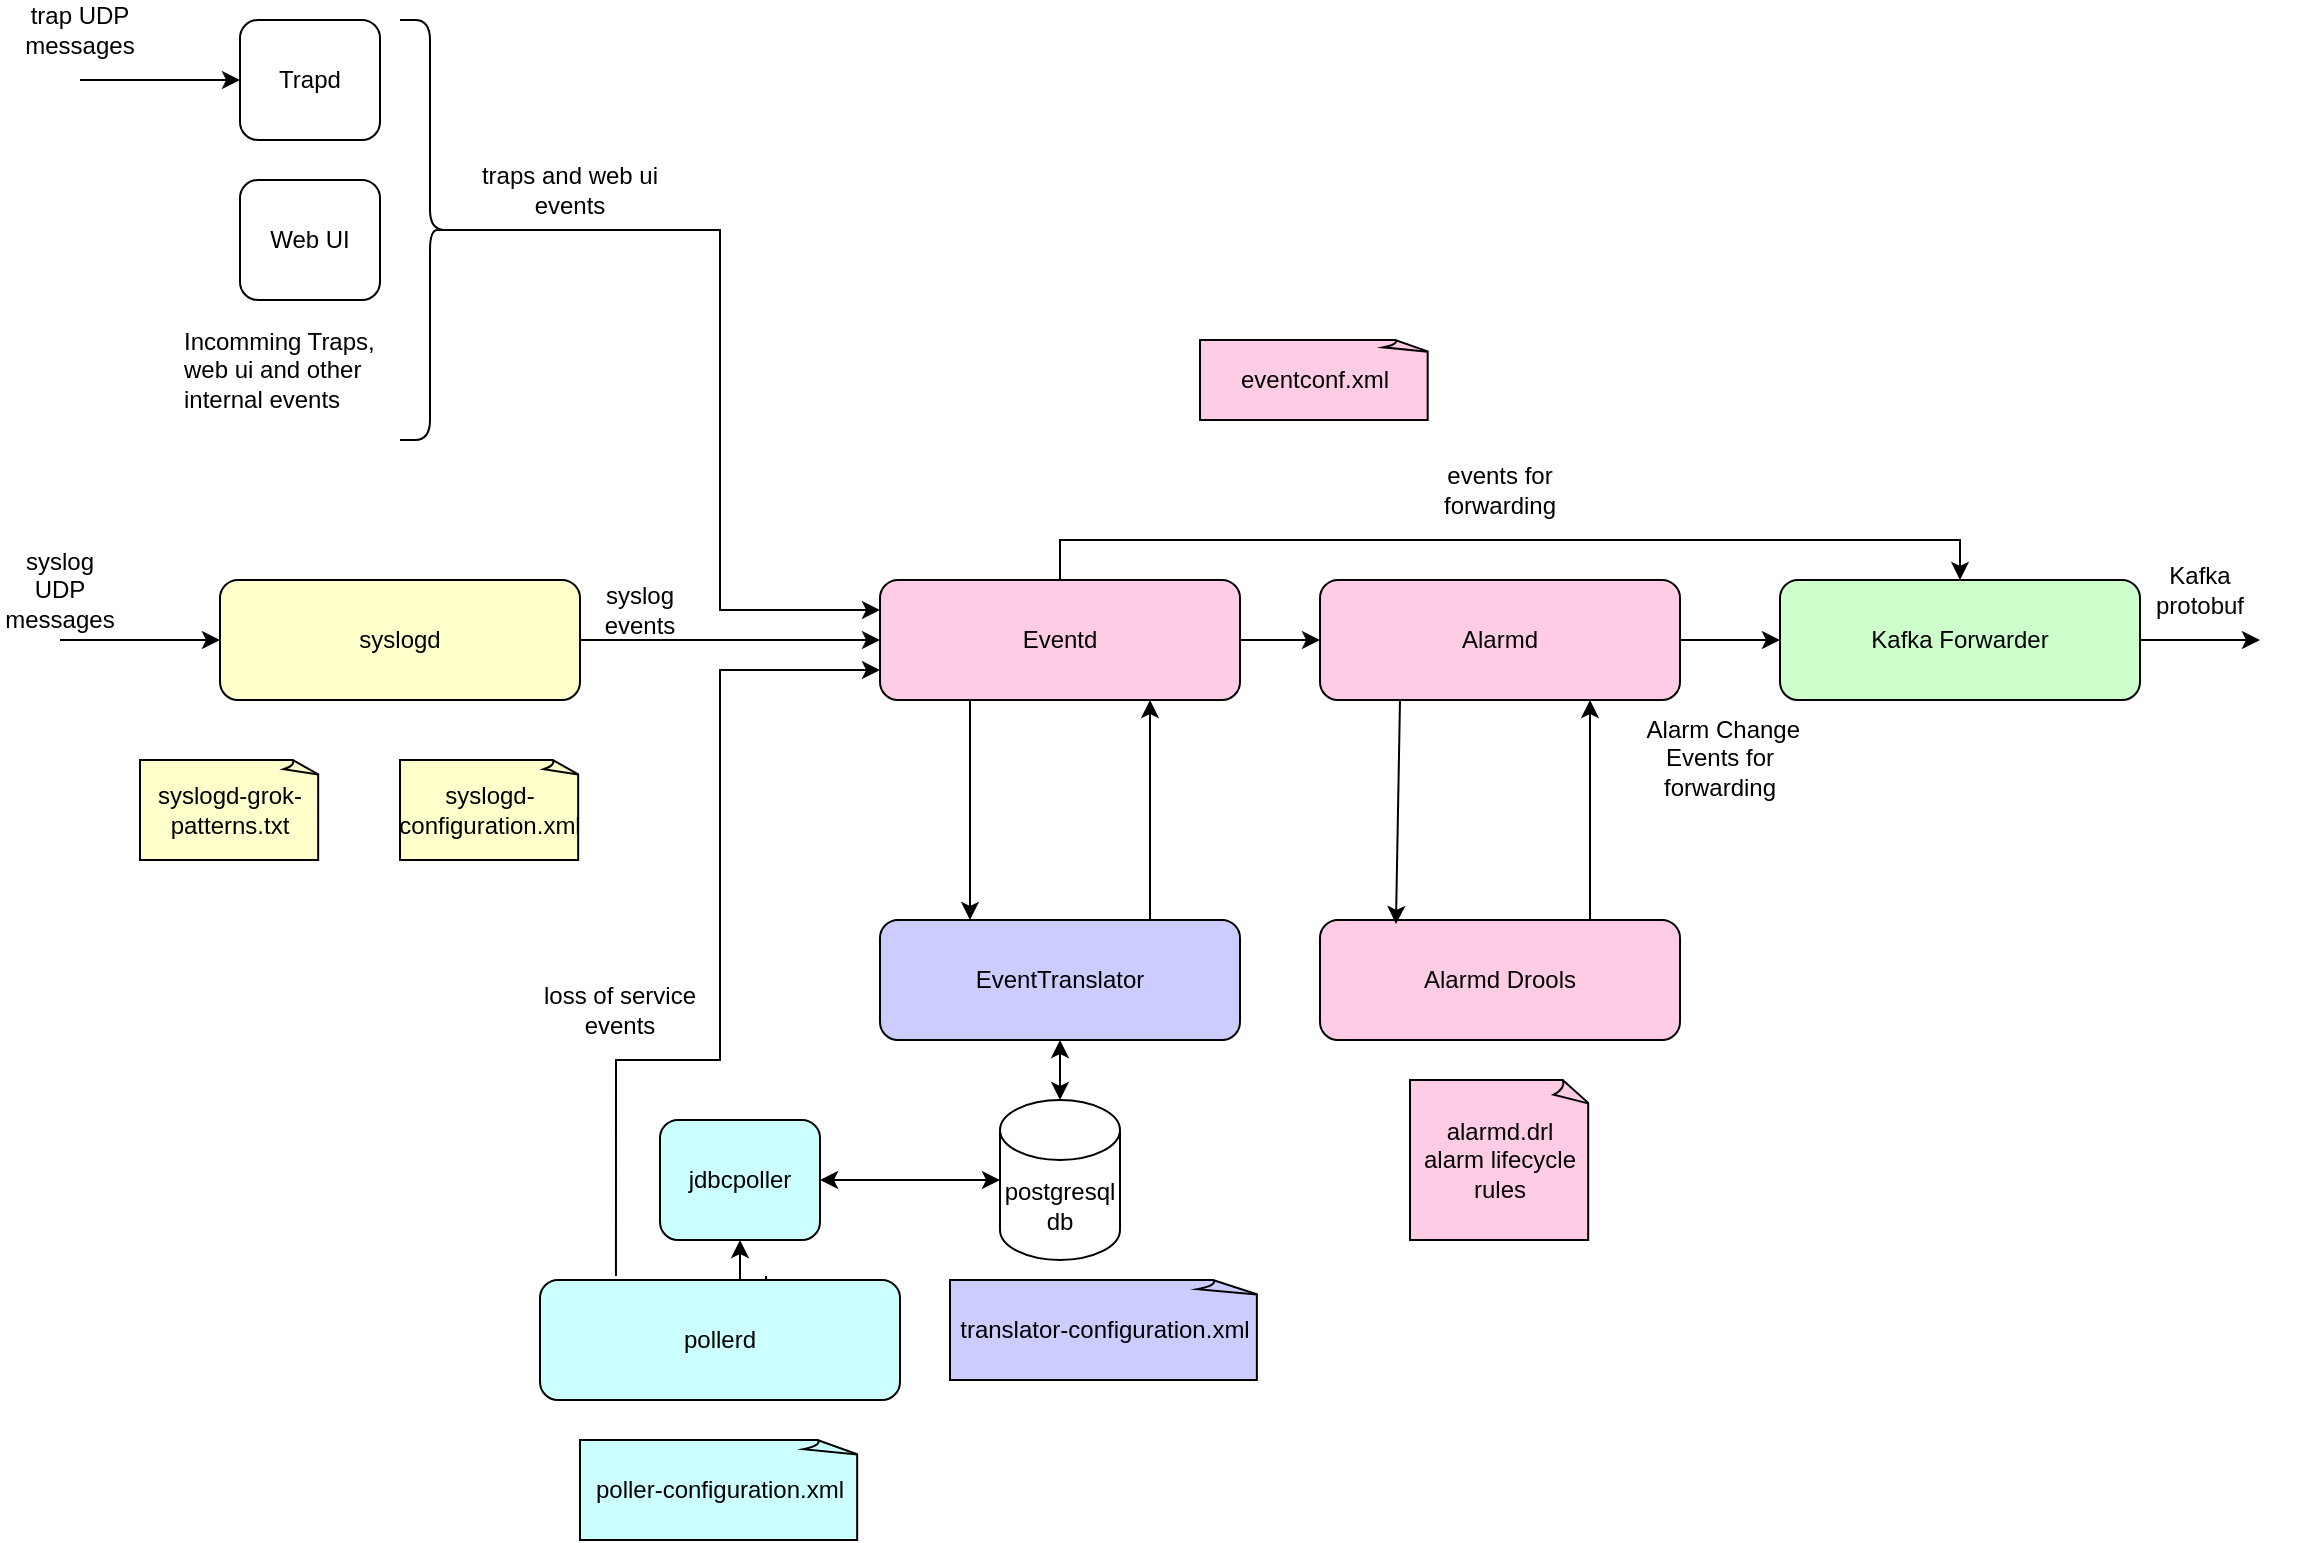 <mxfile version="24.6.4" type="device">
  <diagram name="Page-1" id="lpnLTRdYzm4OXFZ6302t">
    <mxGraphModel dx="1387" dy="820" grid="1" gridSize="10" guides="1" tooltips="1" connect="1" arrows="1" fold="1" page="1" pageScale="1" pageWidth="1169" pageHeight="827" math="0" shadow="0">
      <root>
        <mxCell id="0" />
        <mxCell id="1" parent="0" />
        <mxCell id="N8iVeF521Qek_lVPPYfR-1" style="edgeStyle=orthogonalEdgeStyle;rounded=0;orthogonalLoop=1;jettySize=auto;html=1;entryX=0;entryY=0.5;entryDx=0;entryDy=0;" edge="1" parent="1" source="N8iVeF521Qek_lVPPYfR-2" target="N8iVeF521Qek_lVPPYfR-4">
          <mxGeometry relative="1" as="geometry" />
        </mxCell>
        <mxCell id="N8iVeF521Qek_lVPPYfR-2" value="Alarmd" style="rounded=1;whiteSpace=wrap;html=1;fillColor=#FFCCE6;" vertex="1" parent="1">
          <mxGeometry x="680" y="310" width="180" height="60" as="geometry" />
        </mxCell>
        <mxCell id="N8iVeF521Qek_lVPPYfR-3" value="Alarmd Drools" style="rounded=1;whiteSpace=wrap;html=1;fillColor=#FFCCE6;" vertex="1" parent="1">
          <mxGeometry x="680" y="480" width="180" height="60" as="geometry" />
        </mxCell>
        <mxCell id="N8iVeF521Qek_lVPPYfR-49" style="edgeStyle=orthogonalEdgeStyle;rounded=0;orthogonalLoop=1;jettySize=auto;html=1;" edge="1" parent="1" source="N8iVeF521Qek_lVPPYfR-4">
          <mxGeometry relative="1" as="geometry">
            <mxPoint x="1150" y="340" as="targetPoint" />
          </mxGeometry>
        </mxCell>
        <mxCell id="N8iVeF521Qek_lVPPYfR-4" value="Kafka Forwarder" style="rounded=1;whiteSpace=wrap;html=1;fillColor=#CCFFCC;" vertex="1" parent="1">
          <mxGeometry x="910" y="310" width="180" height="60" as="geometry" />
        </mxCell>
        <mxCell id="N8iVeF521Qek_lVPPYfR-9" style="edgeStyle=orthogonalEdgeStyle;rounded=0;orthogonalLoop=1;jettySize=auto;html=1;" edge="1" parent="1" source="N8iVeF521Qek_lVPPYfR-10" target="N8iVeF521Qek_lVPPYfR-2">
          <mxGeometry relative="1" as="geometry" />
        </mxCell>
        <mxCell id="N8iVeF521Qek_lVPPYfR-48" style="edgeStyle=orthogonalEdgeStyle;rounded=0;orthogonalLoop=1;jettySize=auto;html=1;exitX=0.5;exitY=0;exitDx=0;exitDy=0;" edge="1" parent="1" source="N8iVeF521Qek_lVPPYfR-10">
          <mxGeometry relative="1" as="geometry">
            <mxPoint x="1000" y="310" as="targetPoint" />
            <Array as="points">
              <mxPoint x="550" y="290" />
              <mxPoint x="1000" y="290" />
            </Array>
          </mxGeometry>
        </mxCell>
        <mxCell id="N8iVeF521Qek_lVPPYfR-10" value="Eventd" style="rounded=1;whiteSpace=wrap;html=1;fillColor=#FFCCE6;" vertex="1" parent="1">
          <mxGeometry x="460" y="310" width="180" height="60" as="geometry" />
        </mxCell>
        <mxCell id="N8iVeF521Qek_lVPPYfR-14" value="eventconf.xml" style="whiteSpace=wrap;html=1;shape=mxgraph.basic.document;fillColor=#FFCCE6;" vertex="1" parent="1">
          <mxGeometry x="620" y="190" width="115" height="40" as="geometry" />
        </mxCell>
        <mxCell id="N8iVeF521Qek_lVPPYfR-15" value="alarmd.drl&lt;div&gt;alarm lifecycle rules&lt;/div&gt;" style="whiteSpace=wrap;html=1;shape=mxgraph.basic.document;fillColor=#FFCCE6;" vertex="1" parent="1">
          <mxGeometry x="725" y="560" width="90" height="80" as="geometry" />
        </mxCell>
        <mxCell id="N8iVeF521Qek_lVPPYfR-27" value="Trapd" style="rounded=1;whiteSpace=wrap;html=1;" vertex="1" parent="1">
          <mxGeometry x="140" y="30" width="70" height="60" as="geometry" />
        </mxCell>
        <mxCell id="N8iVeF521Qek_lVPPYfR-28" style="edgeStyle=orthogonalEdgeStyle;rounded=0;orthogonalLoop=1;jettySize=auto;html=1;exitX=0.5;exitY=1;exitDx=0;exitDy=0;" edge="1" parent="1" source="N8iVeF521Qek_lVPPYfR-27" target="N8iVeF521Qek_lVPPYfR-27">
          <mxGeometry relative="1" as="geometry" />
        </mxCell>
        <mxCell id="N8iVeF521Qek_lVPPYfR-30" style="edgeStyle=orthogonalEdgeStyle;rounded=0;orthogonalLoop=1;jettySize=auto;html=1;exitX=0.5;exitY=1;exitDx=0;exitDy=0;" edge="1" parent="1">
          <mxGeometry relative="1" as="geometry">
            <mxPoint x="175" y="160" as="sourcePoint" />
            <mxPoint x="175" y="160" as="targetPoint" />
          </mxGeometry>
        </mxCell>
        <mxCell id="N8iVeF521Qek_lVPPYfR-32" style="edgeStyle=orthogonalEdgeStyle;rounded=0;orthogonalLoop=1;jettySize=auto;html=1;entryX=0;entryY=0.25;entryDx=0;entryDy=0;exitX=0.1;exitY=0.5;exitDx=0;exitDy=0;exitPerimeter=0;" edge="1" parent="1" source="N8iVeF521Qek_lVPPYfR-33" target="N8iVeF521Qek_lVPPYfR-10">
          <mxGeometry relative="1" as="geometry">
            <Array as="points">
              <mxPoint x="380" y="135" />
              <mxPoint x="380" y="325" />
            </Array>
          </mxGeometry>
        </mxCell>
        <mxCell id="N8iVeF521Qek_lVPPYfR-33" value="" style="shape=curlyBracket;whiteSpace=wrap;html=1;rounded=1;flipH=1;labelPosition=right;verticalLabelPosition=middle;align=left;verticalAlign=middle;size=0.5;" vertex="1" parent="1">
          <mxGeometry x="220" y="30" width="30" height="210" as="geometry" />
        </mxCell>
        <mxCell id="N8iVeF521Qek_lVPPYfR-34" value="Incomming Traps, web ui and other internal events" style="text;html=1;align=left;verticalAlign=middle;whiteSpace=wrap;rounded=0;" vertex="1" parent="1">
          <mxGeometry x="110" y="190" width="110" height="30" as="geometry" />
        </mxCell>
        <mxCell id="N8iVeF521Qek_lVPPYfR-36" value="Web UI" style="rounded=1;whiteSpace=wrap;html=1;" vertex="1" parent="1">
          <mxGeometry x="140" y="110" width="70" height="60" as="geometry" />
        </mxCell>
        <mxCell id="N8iVeF521Qek_lVPPYfR-64" style="edgeStyle=orthogonalEdgeStyle;rounded=0;orthogonalLoop=1;jettySize=auto;html=1;entryX=0;entryY=0.75;entryDx=0;entryDy=0;exitX=0.211;exitY=-0.033;exitDx=0;exitDy=0;exitPerimeter=0;" edge="1" parent="1" source="N8iVeF521Qek_lVPPYfR-38" target="N8iVeF521Qek_lVPPYfR-10">
          <mxGeometry relative="1" as="geometry">
            <Array as="points">
              <mxPoint x="328" y="550" />
              <mxPoint x="380" y="550" />
              <mxPoint x="380" y="355" />
            </Array>
          </mxGeometry>
        </mxCell>
        <mxCell id="N8iVeF521Qek_lVPPYfR-65" style="edgeStyle=orthogonalEdgeStyle;rounded=0;orthogonalLoop=1;jettySize=auto;html=1;entryX=0.5;entryY=1;entryDx=0;entryDy=0;exitX=0.628;exitY=-0.033;exitDx=0;exitDy=0;exitPerimeter=0;" edge="1" parent="1" source="N8iVeF521Qek_lVPPYfR-38" target="N8iVeF521Qek_lVPPYfR-39">
          <mxGeometry relative="1" as="geometry">
            <mxPoint x="390" y="680" as="sourcePoint" />
            <Array as="points">
              <mxPoint x="390" y="688" />
            </Array>
          </mxGeometry>
        </mxCell>
        <mxCell id="N8iVeF521Qek_lVPPYfR-38" value="pollerd" style="rounded=1;whiteSpace=wrap;html=1;fillColor=#CCFFFF;" vertex="1" parent="1">
          <mxGeometry x="290" y="660" width="180" height="60" as="geometry" />
        </mxCell>
        <mxCell id="N8iVeF521Qek_lVPPYfR-39" value="jdbcpoller" style="rounded=1;whiteSpace=wrap;html=1;fillColor=#CCFFFF;" vertex="1" parent="1">
          <mxGeometry x="350" y="580" width="80" height="60" as="geometry" />
        </mxCell>
        <mxCell id="N8iVeF521Qek_lVPPYfR-44" style="edgeStyle=orthogonalEdgeStyle;rounded=0;orthogonalLoop=1;jettySize=auto;html=1;entryX=0;entryY=0.5;entryDx=0;entryDy=0;" edge="1" parent="1" source="N8iVeF521Qek_lVPPYfR-40" target="N8iVeF521Qek_lVPPYfR-10">
          <mxGeometry relative="1" as="geometry" />
        </mxCell>
        <mxCell id="N8iVeF521Qek_lVPPYfR-40" value="syslogd" style="rounded=1;whiteSpace=wrap;html=1;fillColor=#FFFFCC;" vertex="1" parent="1">
          <mxGeometry x="130" y="310" width="180" height="60" as="geometry" />
        </mxCell>
        <mxCell id="N8iVeF521Qek_lVPPYfR-41" value="" style="endArrow=classic;html=1;rounded=0;entryX=0;entryY=0.5;entryDx=0;entryDy=0;" edge="1" parent="1" target="N8iVeF521Qek_lVPPYfR-40">
          <mxGeometry width="50" height="50" relative="1" as="geometry">
            <mxPoint x="50" y="340" as="sourcePoint" />
            <mxPoint x="590" y="290" as="targetPoint" />
          </mxGeometry>
        </mxCell>
        <mxCell id="N8iVeF521Qek_lVPPYfR-42" value="syslog UDP&lt;div&gt;messages&lt;/div&gt;" style="text;html=1;align=center;verticalAlign=middle;whiteSpace=wrap;rounded=0;" vertex="1" parent="1">
          <mxGeometry x="20" y="300" width="60" height="30" as="geometry" />
        </mxCell>
        <mxCell id="N8iVeF521Qek_lVPPYfR-46" value="EventTranslator" style="rounded=1;whiteSpace=wrap;html=1;fillColor=#CCCCFF;" vertex="1" parent="1">
          <mxGeometry x="460" y="480" width="180" height="60" as="geometry" />
        </mxCell>
        <mxCell id="N8iVeF521Qek_lVPPYfR-47" value="Kafka&lt;div&gt;protobuf&lt;/div&gt;" style="text;html=1;align=center;verticalAlign=middle;whiteSpace=wrap;rounded=0;" vertex="1" parent="1">
          <mxGeometry x="1070" y="300" width="100" height="30" as="geometry" />
        </mxCell>
        <mxCell id="N8iVeF521Qek_lVPPYfR-52" value="" style="endArrow=classic;html=1;rounded=0;entryX=0.75;entryY=1;entryDx=0;entryDy=0;exitX=0.75;exitY=0;exitDx=0;exitDy=0;" edge="1" parent="1" source="N8iVeF521Qek_lVPPYfR-46" target="N8iVeF521Qek_lVPPYfR-10">
          <mxGeometry width="50" height="50" relative="1" as="geometry">
            <mxPoint x="560" y="430" as="sourcePoint" />
            <mxPoint x="610" y="380" as="targetPoint" />
          </mxGeometry>
        </mxCell>
        <mxCell id="N8iVeF521Qek_lVPPYfR-53" value="" style="endArrow=classic;html=1;rounded=0;entryX=0.25;entryY=0;entryDx=0;entryDy=0;exitX=0.25;exitY=1;exitDx=0;exitDy=0;" edge="1" parent="1" source="N8iVeF521Qek_lVPPYfR-10" target="N8iVeF521Qek_lVPPYfR-46">
          <mxGeometry width="50" height="50" relative="1" as="geometry">
            <mxPoint x="560" y="430" as="sourcePoint" />
            <mxPoint x="610" y="380" as="targetPoint" />
          </mxGeometry>
        </mxCell>
        <mxCell id="N8iVeF521Qek_lVPPYfR-58" value="" style="endArrow=classic;html=1;rounded=0;entryX=0.211;entryY=0.033;entryDx=0;entryDy=0;exitX=0.25;exitY=1;exitDx=0;exitDy=0;entryPerimeter=0;" edge="1" parent="1" target="N8iVeF521Qek_lVPPYfR-3">
          <mxGeometry width="50" height="50" relative="1" as="geometry">
            <mxPoint x="720" y="370" as="sourcePoint" />
            <mxPoint x="720" y="400" as="targetPoint" />
          </mxGeometry>
        </mxCell>
        <mxCell id="N8iVeF521Qek_lVPPYfR-59" value="" style="endArrow=classic;html=1;rounded=0;entryX=0.75;entryY=1;entryDx=0;entryDy=0;exitX=0.75;exitY=0;exitDx=0;exitDy=0;" edge="1" parent="1" source="N8iVeF521Qek_lVPPYfR-3" target="N8iVeF521Qek_lVPPYfR-2">
          <mxGeometry width="50" height="50" relative="1" as="geometry">
            <mxPoint x="810" y="370" as="sourcePoint" />
            <mxPoint x="810" y="400" as="targetPoint" />
          </mxGeometry>
        </mxCell>
        <mxCell id="N8iVeF521Qek_lVPPYfR-60" value="postgresql db" style="shape=cylinder3;whiteSpace=wrap;html=1;boundedLbl=1;backgroundOutline=1;size=15;" vertex="1" parent="1">
          <mxGeometry x="520" y="570" width="60" height="80" as="geometry" />
        </mxCell>
        <mxCell id="N8iVeF521Qek_lVPPYfR-61" value="" style="endArrow=classic;startArrow=classic;html=1;rounded=0;entryX=0.5;entryY=0;entryDx=0;entryDy=0;entryPerimeter=0;exitX=0.5;exitY=1;exitDx=0;exitDy=0;" edge="1" parent="1" source="N8iVeF521Qek_lVPPYfR-46" target="N8iVeF521Qek_lVPPYfR-60">
          <mxGeometry width="50" height="50" relative="1" as="geometry">
            <mxPoint x="560" y="510" as="sourcePoint" />
            <mxPoint x="610" y="460" as="targetPoint" />
          </mxGeometry>
        </mxCell>
        <mxCell id="N8iVeF521Qek_lVPPYfR-63" value="" style="endArrow=classic;startArrow=classic;html=1;rounded=0;entryX=0;entryY=0.5;entryDx=0;entryDy=0;entryPerimeter=0;exitX=1;exitY=0.5;exitDx=0;exitDy=0;" edge="1" parent="1" source="N8iVeF521Qek_lVPPYfR-39" target="N8iVeF521Qek_lVPPYfR-60">
          <mxGeometry width="50" height="50" relative="1" as="geometry">
            <mxPoint x="560" y="510" as="sourcePoint" />
            <mxPoint x="610" y="460" as="targetPoint" />
          </mxGeometry>
        </mxCell>
        <mxCell id="N8iVeF521Qek_lVPPYfR-67" value="" style="endArrow=classic;html=1;rounded=0;entryX=0;entryY=0.5;entryDx=0;entryDy=0;" edge="1" parent="1">
          <mxGeometry width="50" height="50" relative="1" as="geometry">
            <mxPoint x="60" y="60" as="sourcePoint" />
            <mxPoint x="140" y="60" as="targetPoint" />
          </mxGeometry>
        </mxCell>
        <mxCell id="N8iVeF521Qek_lVPPYfR-68" value="trap UDP&lt;div&gt;messages&lt;/div&gt;" style="text;html=1;align=center;verticalAlign=middle;whiteSpace=wrap;rounded=0;" vertex="1" parent="1">
          <mxGeometry x="30" y="20" width="60" height="30" as="geometry" />
        </mxCell>
        <mxCell id="N8iVeF521Qek_lVPPYfR-69" value="loss of service events" style="text;html=1;align=center;verticalAlign=middle;whiteSpace=wrap;rounded=0;" vertex="1" parent="1">
          <mxGeometry x="280" y="510" width="100" height="30" as="geometry" />
        </mxCell>
        <mxCell id="N8iVeF521Qek_lVPPYfR-70" value="events for forwarding" style="text;html=1;align=center;verticalAlign=middle;whiteSpace=wrap;rounded=0;" vertex="1" parent="1">
          <mxGeometry x="740" y="250" width="60" height="30" as="geometry" />
        </mxCell>
        <mxCell id="N8iVeF521Qek_lVPPYfR-71" value="&amp;nbsp;Alarm Change Events for forwarding" style="text;html=1;align=center;verticalAlign=middle;whiteSpace=wrap;rounded=0;" vertex="1" parent="1">
          <mxGeometry x="830" y="384" width="100" height="30" as="geometry" />
        </mxCell>
        <mxCell id="N8iVeF521Qek_lVPPYfR-72" value="syslog&lt;div&gt;events&lt;/div&gt;" style="text;html=1;align=center;verticalAlign=middle;whiteSpace=wrap;rounded=0;" vertex="1" parent="1">
          <mxGeometry x="310" y="310" width="60" height="30" as="geometry" />
        </mxCell>
        <mxCell id="N8iVeF521Qek_lVPPYfR-73" value="traps and web ui events" style="text;html=1;align=center;verticalAlign=middle;whiteSpace=wrap;rounded=0;" vertex="1" parent="1">
          <mxGeometry x="250" y="100" width="110" height="30" as="geometry" />
        </mxCell>
        <mxCell id="N8iVeF521Qek_lVPPYfR-74" value="syslogd-grok-patterns.txt" style="whiteSpace=wrap;html=1;shape=mxgraph.basic.document;fillColor=#FFFFCC;" vertex="1" parent="1">
          <mxGeometry x="90" y="400" width="90" height="50" as="geometry" />
        </mxCell>
        <mxCell id="N8iVeF521Qek_lVPPYfR-75" value="syslogd-configuration.xml" style="whiteSpace=wrap;html=1;shape=mxgraph.basic.document;fillColor=#FFFFCC;" vertex="1" parent="1">
          <mxGeometry x="220" y="400" width="90" height="50" as="geometry" />
        </mxCell>
        <mxCell id="N8iVeF521Qek_lVPPYfR-76" value="translator-configuration.xml" style="whiteSpace=wrap;html=1;shape=mxgraph.basic.document;fillColor=#CCCCFF;" vertex="1" parent="1">
          <mxGeometry x="495" y="660" width="155" height="50" as="geometry" />
        </mxCell>
        <mxCell id="N8iVeF521Qek_lVPPYfR-77" value="poller-configuration.xml" style="whiteSpace=wrap;html=1;shape=mxgraph.basic.document;fillColor=#CCFFFF;" vertex="1" parent="1">
          <mxGeometry x="310" y="740" width="140" height="50" as="geometry" />
        </mxCell>
      </root>
    </mxGraphModel>
  </diagram>
</mxfile>

